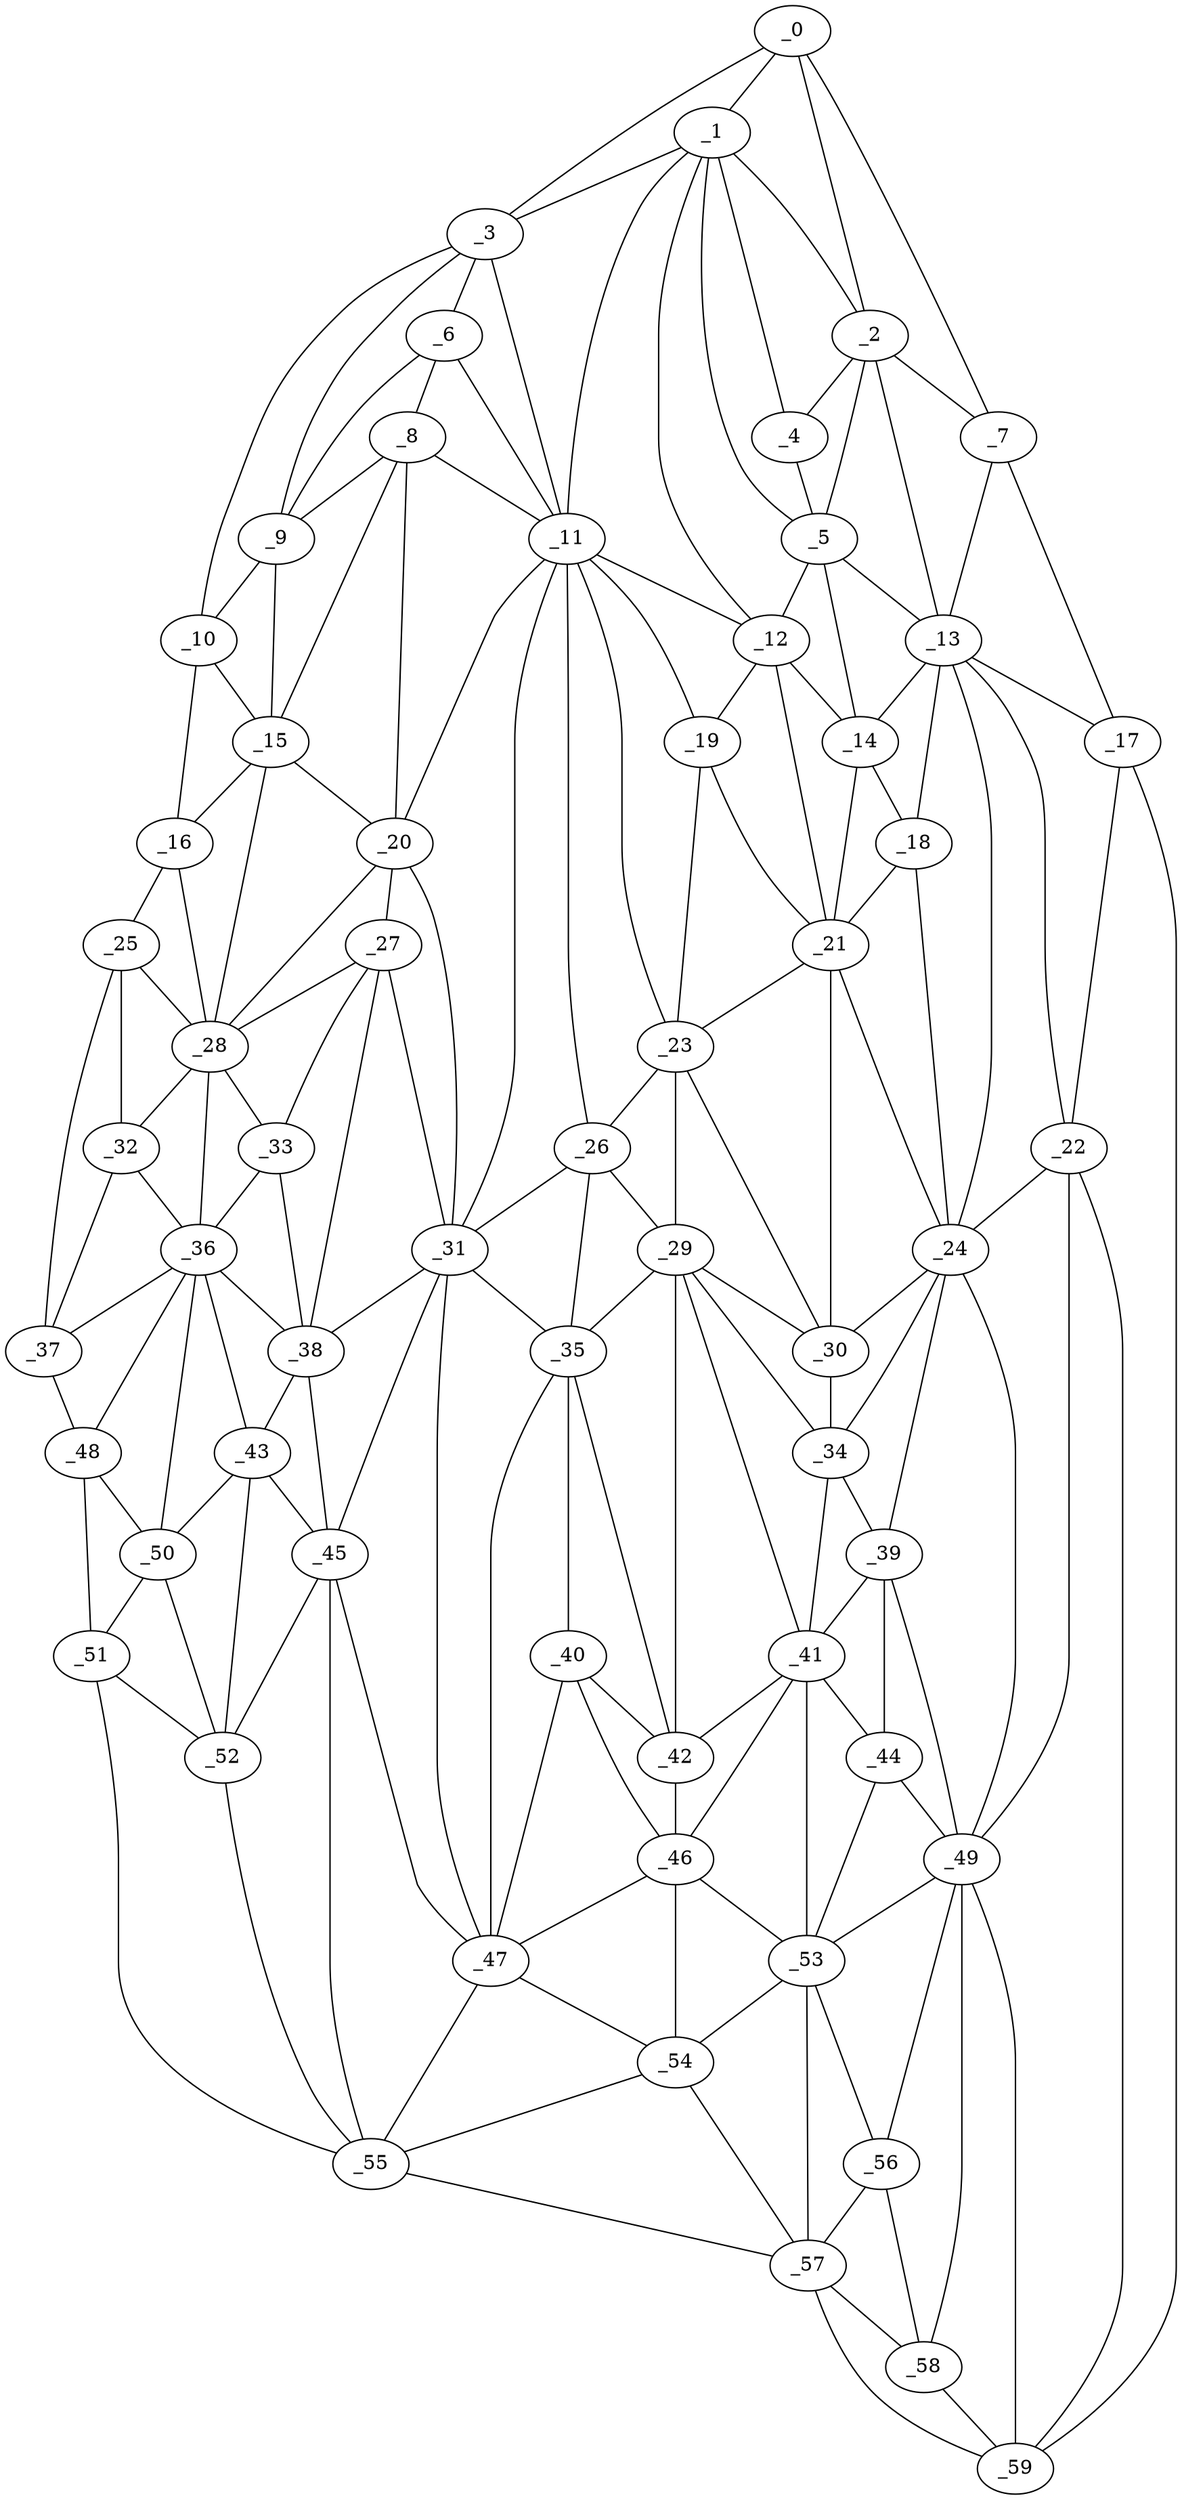 graph "obj81__125.gxl" {
	_0	 [x=25,
		y=15];
	_1	 [x=30,
		y=56];
	_0 -- _1	 [valence=2];
	_2	 [x=32,
		y=35];
	_0 -- _2	 [valence=1];
	_3	 [x=33,
		y=84];
	_0 -- _3	 [valence=1];
	_7	 [x=47,
		y=3];
	_0 -- _7	 [valence=1];
	_1 -- _2	 [valence=1];
	_1 -- _3	 [valence=1];
	_4	 [x=37,
		y=47];
	_1 -- _4	 [valence=2];
	_5	 [x=42,
		y=46];
	_1 -- _5	 [valence=2];
	_11	 [x=53,
		y=86];
	_1 -- _11	 [valence=1];
	_12	 [x=54,
		y=51];
	_1 -- _12	 [valence=2];
	_2 -- _4	 [valence=1];
	_2 -- _5	 [valence=2];
	_2 -- _7	 [valence=1];
	_13	 [x=55,
		y=36];
	_2 -- _13	 [valence=2];
	_6	 [x=42,
		y=94];
	_3 -- _6	 [valence=1];
	_9	 [x=49,
		y=109];
	_3 -- _9	 [valence=2];
	_10	 [x=51,
		y=122];
	_3 -- _10	 [valence=1];
	_3 -- _11	 [valence=2];
	_4 -- _5	 [valence=2];
	_5 -- _12	 [valence=2];
	_5 -- _13	 [valence=1];
	_14	 [x=56,
		y=45];
	_5 -- _14	 [valence=1];
	_8	 [x=48,
		y=95];
	_6 -- _8	 [valence=1];
	_6 -- _9	 [valence=2];
	_6 -- _11	 [valence=2];
	_7 -- _13	 [valence=2];
	_17	 [x=64,
		y=3];
	_7 -- _17	 [valence=1];
	_8 -- _9	 [valence=2];
	_8 -- _11	 [valence=2];
	_15	 [x=60,
		y=105];
	_8 -- _15	 [valence=1];
	_20	 [x=66,
		y=99];
	_8 -- _20	 [valence=1];
	_9 -- _10	 [valence=1];
	_9 -- _15	 [valence=2];
	_10 -- _15	 [valence=2];
	_16	 [x=63,
		y=123];
	_10 -- _16	 [valence=1];
	_11 -- _12	 [valence=2];
	_19	 [x=64,
		y=57];
	_11 -- _19	 [valence=2];
	_11 -- _20	 [valence=2];
	_23	 [x=71,
		y=61];
	_11 -- _23	 [valence=1];
	_26	 [x=76,
		y=74];
	_11 -- _26	 [valence=2];
	_31	 [x=80,
		y=90];
	_11 -- _31	 [valence=2];
	_12 -- _14	 [valence=1];
	_12 -- _19	 [valence=1];
	_21	 [x=68,
		y=49];
	_12 -- _21	 [valence=2];
	_13 -- _14	 [valence=1];
	_13 -- _17	 [valence=2];
	_18	 [x=64,
		y=40];
	_13 -- _18	 [valence=2];
	_22	 [x=71,
		y=6];
	_13 -- _22	 [valence=2];
	_24	 [x=74,
		y=37];
	_13 -- _24	 [valence=2];
	_14 -- _18	 [valence=2];
	_14 -- _21	 [valence=2];
	_15 -- _16	 [valence=2];
	_15 -- _20	 [valence=2];
	_28	 [x=78,
		y=108];
	_15 -- _28	 [valence=1];
	_25	 [x=75,
		y=123];
	_16 -- _25	 [valence=1];
	_16 -- _28	 [valence=2];
	_17 -- _22	 [valence=2];
	_59	 [x=119,
		y=16];
	_17 -- _59	 [valence=1];
	_18 -- _21	 [valence=2];
	_18 -- _24	 [valence=2];
	_19 -- _21	 [valence=1];
	_19 -- _23	 [valence=2];
	_27	 [x=78,
		y=94];
	_20 -- _27	 [valence=2];
	_20 -- _28	 [valence=2];
	_20 -- _31	 [valence=1];
	_21 -- _23	 [valence=2];
	_21 -- _24	 [valence=2];
	_30	 [x=80,
		y=50];
	_21 -- _30	 [valence=2];
	_22 -- _24	 [valence=2];
	_49	 [x=102,
		y=36];
	_22 -- _49	 [valence=1];
	_22 -- _59	 [valence=2];
	_23 -- _26	 [valence=2];
	_29	 [x=79,
		y=63];
	_23 -- _29	 [valence=2];
	_23 -- _30	 [valence=1];
	_24 -- _30	 [valence=1];
	_34	 [x=86,
		y=50];
	_24 -- _34	 [valence=2];
	_39	 [x=94,
		y=46];
	_24 -- _39	 [valence=1];
	_24 -- _49	 [valence=2];
	_25 -- _28	 [valence=1];
	_32	 [x=80,
		y=121];
	_25 -- _32	 [valence=2];
	_37	 [x=89,
		y=121];
	_25 -- _37	 [valence=1];
	_26 -- _29	 [valence=1];
	_26 -- _31	 [valence=2];
	_35	 [x=86,
		y=73];
	_26 -- _35	 [valence=2];
	_27 -- _28	 [valence=2];
	_27 -- _31	 [valence=2];
	_33	 [x=83,
		y=104];
	_27 -- _33	 [valence=2];
	_38	 [x=91,
		y=96];
	_27 -- _38	 [valence=1];
	_28 -- _32	 [valence=2];
	_28 -- _33	 [valence=2];
	_36	 [x=89,
		y=110];
	_28 -- _36	 [valence=2];
	_29 -- _30	 [valence=2];
	_29 -- _34	 [valence=2];
	_29 -- _35	 [valence=1];
	_41	 [x=97,
		y=56];
	_29 -- _41	 [valence=1];
	_42	 [x=97,
		y=64];
	_29 -- _42	 [valence=2];
	_30 -- _34	 [valence=1];
	_31 -- _35	 [valence=2];
	_31 -- _38	 [valence=1];
	_45	 [x=99,
		y=91];
	_31 -- _45	 [valence=2];
	_47	 [x=101,
		y=83];
	_31 -- _47	 [valence=2];
	_32 -- _36	 [valence=1];
	_32 -- _37	 [valence=1];
	_33 -- _36	 [valence=2];
	_33 -- _38	 [valence=2];
	_34 -- _39	 [valence=2];
	_34 -- _41	 [valence=2];
	_40	 [x=95,
		y=71];
	_35 -- _40	 [valence=1];
	_35 -- _42	 [valence=2];
	_35 -- _47	 [valence=2];
	_36 -- _37	 [valence=2];
	_36 -- _38	 [valence=2];
	_43	 [x=98,
		y=98];
	_36 -- _43	 [valence=2];
	_48	 [x=101,
		y=119];
	_36 -- _48	 [valence=2];
	_50	 [x=102,
		y=108];
	_36 -- _50	 [valence=1];
	_37 -- _48	 [valence=1];
	_38 -- _43	 [valence=2];
	_38 -- _45	 [valence=2];
	_39 -- _41	 [valence=1];
	_44	 [x=99,
		y=46];
	_39 -- _44	 [valence=2];
	_39 -- _49	 [valence=1];
	_40 -- _42	 [valence=1];
	_46	 [x=101,
		y=66];
	_40 -- _46	 [valence=2];
	_40 -- _47	 [valence=2];
	_41 -- _42	 [valence=2];
	_41 -- _44	 [valence=2];
	_41 -- _46	 [valence=1];
	_53	 [x=109,
		y=54];
	_41 -- _53	 [valence=2];
	_42 -- _46	 [valence=2];
	_43 -- _45	 [valence=2];
	_43 -- _50	 [valence=1];
	_52	 [x=107,
		y=101];
	_43 -- _52	 [valence=2];
	_44 -- _49	 [valence=2];
	_44 -- _53	 [valence=2];
	_45 -- _47	 [valence=1];
	_45 -- _52	 [valence=1];
	_55	 [x=112,
		y=84];
	_45 -- _55	 [valence=2];
	_46 -- _47	 [valence=1];
	_46 -- _53	 [valence=2];
	_54	 [x=110,
		y=65];
	_46 -- _54	 [valence=2];
	_47 -- _54	 [valence=2];
	_47 -- _55	 [valence=1];
	_48 -- _50	 [valence=2];
	_51	 [x=105,
		y=115];
	_48 -- _51	 [valence=1];
	_49 -- _53	 [valence=1];
	_56	 [x=113,
		y=30];
	_49 -- _56	 [valence=2];
	_58	 [x=117,
		y=23];
	_49 -- _58	 [valence=1];
	_49 -- _59	 [valence=2];
	_50 -- _51	 [valence=2];
	_50 -- _52	 [valence=1];
	_51 -- _52	 [valence=2];
	_51 -- _55	 [valence=1];
	_52 -- _55	 [valence=1];
	_53 -- _54	 [valence=2];
	_53 -- _56	 [valence=2];
	_57	 [x=115,
		y=66];
	_53 -- _57	 [valence=2];
	_54 -- _55	 [valence=2];
	_54 -- _57	 [valence=1];
	_55 -- _57	 [valence=1];
	_56 -- _57	 [valence=2];
	_56 -- _58	 [valence=2];
	_57 -- _58	 [valence=1];
	_57 -- _59	 [valence=1];
	_58 -- _59	 [valence=2];
}
